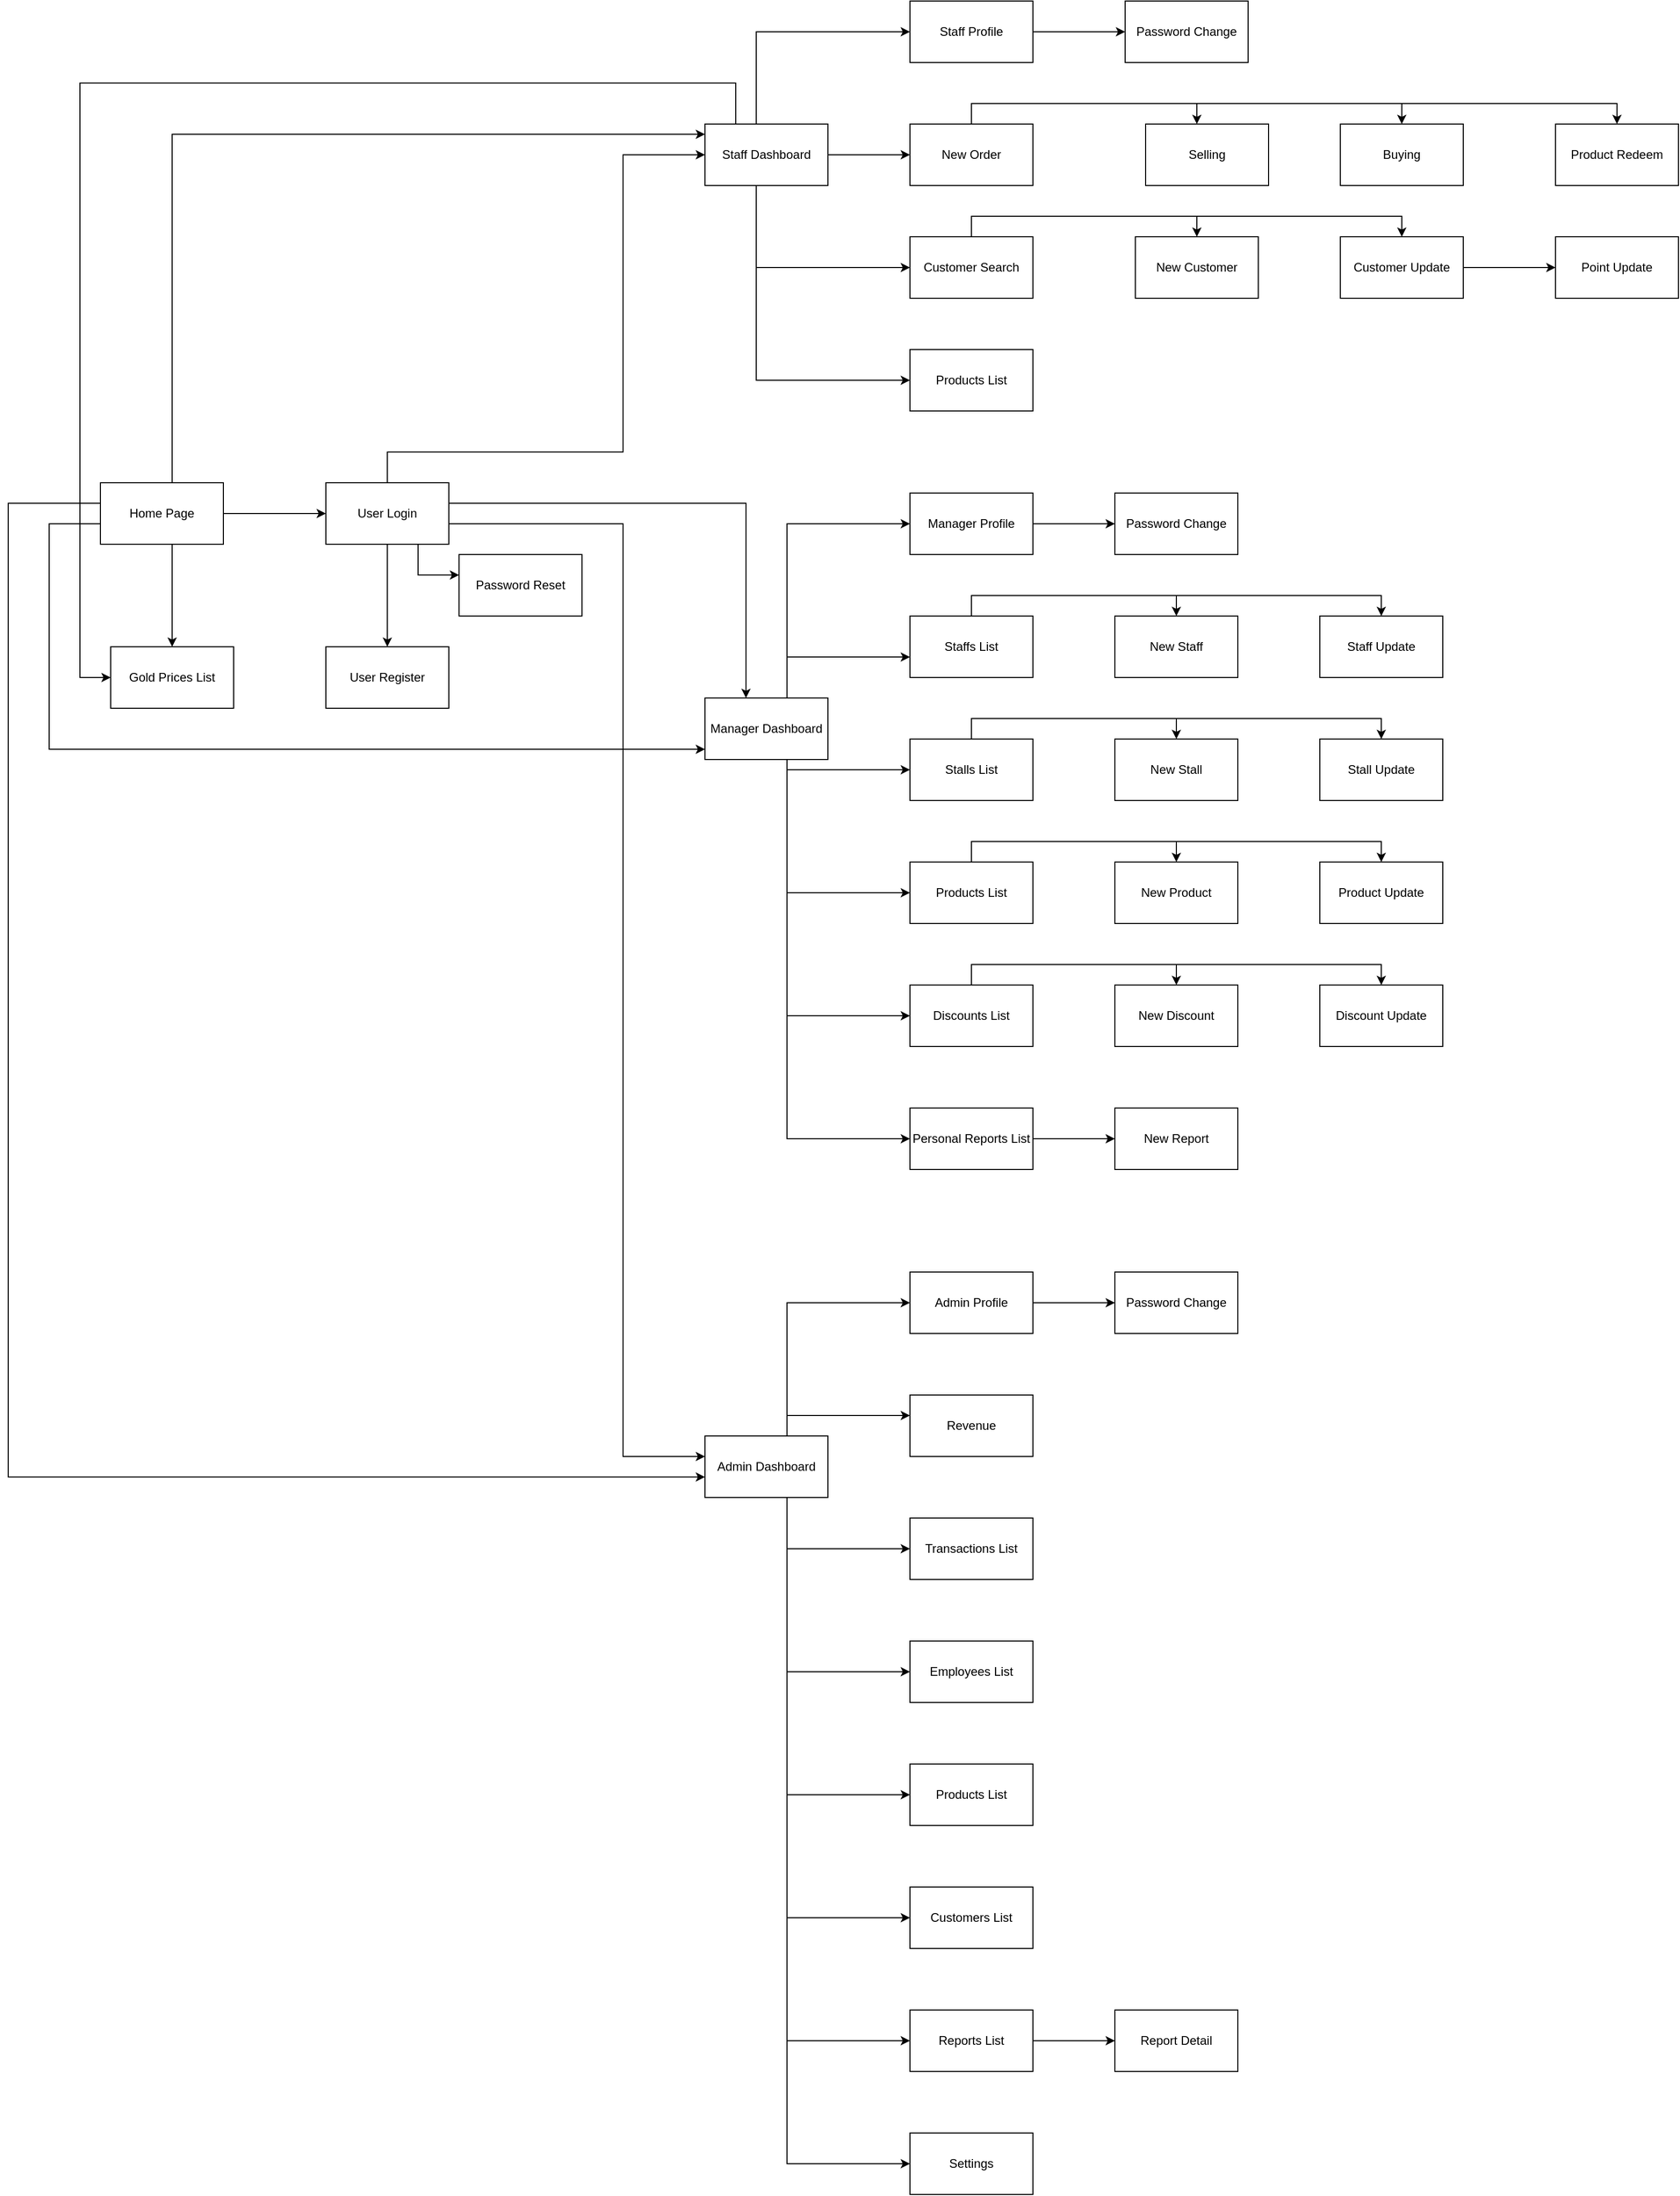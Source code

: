 <mxfile version="24.2.5" type="device">
  <diagram name="Page-1" id="G4qR_mqT6b8QaifLNwS9">
    <mxGraphModel dx="2465" dy="2055" grid="1" gridSize="10" guides="1" tooltips="1" connect="1" arrows="1" fold="1" page="1" pageScale="1" pageWidth="850" pageHeight="1100" math="0" shadow="0">
      <root>
        <mxCell id="0" />
        <mxCell id="1" parent="0" />
        <mxCell id="bk8aG3Un-luhPLsTORoK-37" style="edgeStyle=orthogonalEdgeStyle;rounded=0;orthogonalLoop=1;jettySize=auto;html=1;" parent="1" source="bk8aG3Un-luhPLsTORoK-1" target="bk8aG3Un-luhPLsTORoK-2" edge="1">
          <mxGeometry relative="1" as="geometry" />
        </mxCell>
        <mxCell id="bk8aG3Un-luhPLsTORoK-39" style="edgeStyle=orthogonalEdgeStyle;rounded=0;orthogonalLoop=1;jettySize=auto;html=1;" parent="1" source="bk8aG3Un-luhPLsTORoK-1" target="bk8aG3Un-luhPLsTORoK-8" edge="1">
          <mxGeometry relative="1" as="geometry">
            <Array as="points">
              <mxPoint x="-40" y="360" />
              <mxPoint x="-40" y="360" />
            </Array>
          </mxGeometry>
        </mxCell>
        <mxCell id="bk8aG3Un-luhPLsTORoK-42" style="edgeStyle=orthogonalEdgeStyle;rounded=0;orthogonalLoop=1;jettySize=auto;html=1;" parent="1" source="bk8aG3Un-luhPLsTORoK-1" target="bk8aG3Un-luhPLsTORoK-3" edge="1">
          <mxGeometry relative="1" as="geometry">
            <Array as="points">
              <mxPoint x="-40" y="-70" />
            </Array>
          </mxGeometry>
        </mxCell>
        <mxCell id="vOmblOENLNB5pr9VNzMz-20" style="edgeStyle=orthogonalEdgeStyle;rounded=0;orthogonalLoop=1;jettySize=auto;html=1;" edge="1" parent="1" source="bk8aG3Un-luhPLsTORoK-1" target="vOmblOENLNB5pr9VNzMz-1">
          <mxGeometry relative="1" as="geometry">
            <Array as="points">
              <mxPoint x="-160" y="310" />
              <mxPoint x="-160" y="530" />
            </Array>
          </mxGeometry>
        </mxCell>
        <mxCell id="vOmblOENLNB5pr9VNzMz-67" style="edgeStyle=orthogonalEdgeStyle;rounded=0;orthogonalLoop=1;jettySize=auto;html=1;" edge="1" parent="1">
          <mxGeometry relative="1" as="geometry">
            <mxPoint x="-110" y="310.0" as="sourcePoint" />
            <mxPoint x="480" y="1240.0" as="targetPoint" />
            <Array as="points">
              <mxPoint x="-110" y="290" />
              <mxPoint x="-200" y="290" />
              <mxPoint x="-200" y="1240" />
            </Array>
          </mxGeometry>
        </mxCell>
        <mxCell id="bk8aG3Un-luhPLsTORoK-1" value="Home Page" style="rounded=0;whiteSpace=wrap;html=1;" parent="1" vertex="1">
          <mxGeometry x="-110" y="270" width="120" height="60" as="geometry" />
        </mxCell>
        <mxCell id="bk8aG3Un-luhPLsTORoK-36" style="edgeStyle=orthogonalEdgeStyle;rounded=0;orthogonalLoop=1;jettySize=auto;html=1;" parent="1" source="bk8aG3Un-luhPLsTORoK-2" target="bk8aG3Un-luhPLsTORoK-3" edge="1">
          <mxGeometry relative="1" as="geometry">
            <Array as="points">
              <mxPoint x="170" y="240" />
              <mxPoint x="400" y="240" />
              <mxPoint x="400" y="-50" />
            </Array>
          </mxGeometry>
        </mxCell>
        <mxCell id="bk8aG3Un-luhPLsTORoK-38" style="edgeStyle=orthogonalEdgeStyle;rounded=0;orthogonalLoop=1;jettySize=auto;html=1;" parent="1" source="bk8aG3Un-luhPLsTORoK-2" target="bk8aG3Un-luhPLsTORoK-6" edge="1">
          <mxGeometry relative="1" as="geometry" />
        </mxCell>
        <mxCell id="bk8aG3Un-luhPLsTORoK-40" style="edgeStyle=orthogonalEdgeStyle;rounded=0;orthogonalLoop=1;jettySize=auto;html=1;" parent="1" source="bk8aG3Un-luhPLsTORoK-2" target="bk8aG3Un-luhPLsTORoK-7" edge="1">
          <mxGeometry relative="1" as="geometry">
            <Array as="points">
              <mxPoint x="200" y="360" />
              <mxPoint x="330" y="360" />
            </Array>
          </mxGeometry>
        </mxCell>
        <mxCell id="vOmblOENLNB5pr9VNzMz-19" style="edgeStyle=orthogonalEdgeStyle;rounded=0;orthogonalLoop=1;jettySize=auto;html=1;" edge="1" parent="1" source="bk8aG3Un-luhPLsTORoK-2" target="vOmblOENLNB5pr9VNzMz-1">
          <mxGeometry relative="1" as="geometry">
            <Array as="points">
              <mxPoint x="520" y="290" />
            </Array>
          </mxGeometry>
        </mxCell>
        <mxCell id="vOmblOENLNB5pr9VNzMz-66" style="edgeStyle=orthogonalEdgeStyle;rounded=0;orthogonalLoop=1;jettySize=auto;html=1;" edge="1" parent="1" source="bk8aG3Un-luhPLsTORoK-2" target="vOmblOENLNB5pr9VNzMz-39">
          <mxGeometry relative="1" as="geometry">
            <Array as="points">
              <mxPoint x="400" y="310" />
              <mxPoint x="400" y="1220" />
            </Array>
          </mxGeometry>
        </mxCell>
        <mxCell id="bk8aG3Un-luhPLsTORoK-2" value="User Login" style="rounded=0;whiteSpace=wrap;html=1;" parent="1" vertex="1">
          <mxGeometry x="110" y="270" width="120" height="60" as="geometry" />
        </mxCell>
        <mxCell id="bk8aG3Un-luhPLsTORoK-28" style="edgeStyle=orthogonalEdgeStyle;rounded=0;orthogonalLoop=1;jettySize=auto;html=1;" parent="1" source="bk8aG3Un-luhPLsTORoK-3" target="bk8aG3Un-luhPLsTORoK-10" edge="1">
          <mxGeometry relative="1" as="geometry" />
        </mxCell>
        <mxCell id="bk8aG3Un-luhPLsTORoK-29" style="edgeStyle=orthogonalEdgeStyle;rounded=0;orthogonalLoop=1;jettySize=auto;html=1;" parent="1" source="bk8aG3Un-luhPLsTORoK-3" target="bk8aG3Un-luhPLsTORoK-11" edge="1">
          <mxGeometry relative="1" as="geometry">
            <Array as="points">
              <mxPoint x="530" y="60" />
            </Array>
          </mxGeometry>
        </mxCell>
        <mxCell id="bk8aG3Un-luhPLsTORoK-30" style="edgeStyle=orthogonalEdgeStyle;rounded=0;orthogonalLoop=1;jettySize=auto;html=1;" parent="1" source="bk8aG3Un-luhPLsTORoK-3" target="bk8aG3Un-luhPLsTORoK-19" edge="1">
          <mxGeometry relative="1" as="geometry">
            <Array as="points">
              <mxPoint x="530" y="170" />
            </Array>
          </mxGeometry>
        </mxCell>
        <mxCell id="bk8aG3Un-luhPLsTORoK-31" style="edgeStyle=orthogonalEdgeStyle;rounded=0;orthogonalLoop=1;jettySize=auto;html=1;" parent="1" source="bk8aG3Un-luhPLsTORoK-3" target="bk8aG3Un-luhPLsTORoK-9" edge="1">
          <mxGeometry relative="1" as="geometry">
            <Array as="points">
              <mxPoint x="530" y="-170" />
            </Array>
          </mxGeometry>
        </mxCell>
        <mxCell id="vOmblOENLNB5pr9VNzMz-73" style="edgeStyle=orthogonalEdgeStyle;rounded=0;orthogonalLoop=1;jettySize=auto;html=1;" edge="1" parent="1" source="bk8aG3Un-luhPLsTORoK-3" target="bk8aG3Un-luhPLsTORoK-8">
          <mxGeometry relative="1" as="geometry">
            <Array as="points">
              <mxPoint x="510" y="-120" />
              <mxPoint x="-130" y="-120" />
              <mxPoint x="-130" y="460" />
            </Array>
          </mxGeometry>
        </mxCell>
        <mxCell id="bk8aG3Un-luhPLsTORoK-3" value="Staff Dashboard" style="rounded=0;whiteSpace=wrap;html=1;" parent="1" vertex="1">
          <mxGeometry x="480" y="-80" width="120" height="60" as="geometry" />
        </mxCell>
        <mxCell id="bk8aG3Un-luhPLsTORoK-6" value="User Register" style="rounded=0;whiteSpace=wrap;html=1;" parent="1" vertex="1">
          <mxGeometry x="110" y="430" width="120" height="60" as="geometry" />
        </mxCell>
        <mxCell id="bk8aG3Un-luhPLsTORoK-7" value="Password Reset" style="rounded=0;whiteSpace=wrap;html=1;" parent="1" vertex="1">
          <mxGeometry x="240" y="340" width="120" height="60" as="geometry" />
        </mxCell>
        <mxCell id="bk8aG3Un-luhPLsTORoK-8" value="Gold Prices List" style="rounded=0;whiteSpace=wrap;html=1;" parent="1" vertex="1">
          <mxGeometry x="-100" y="430" width="120" height="60" as="geometry" />
        </mxCell>
        <mxCell id="bk8aG3Un-luhPLsTORoK-44" style="edgeStyle=orthogonalEdgeStyle;rounded=0;orthogonalLoop=1;jettySize=auto;html=1;" parent="1" source="bk8aG3Un-luhPLsTORoK-9" target="bk8aG3Un-luhPLsTORoK-43" edge="1">
          <mxGeometry relative="1" as="geometry" />
        </mxCell>
        <mxCell id="bk8aG3Un-luhPLsTORoK-9" value="Staff Profile" style="rounded=0;whiteSpace=wrap;html=1;" parent="1" vertex="1">
          <mxGeometry x="680" y="-200" width="120" height="60" as="geometry" />
        </mxCell>
        <mxCell id="bk8aG3Un-luhPLsTORoK-33" style="edgeStyle=orthogonalEdgeStyle;rounded=0;orthogonalLoop=1;jettySize=auto;html=1;" parent="1" source="bk8aG3Un-luhPLsTORoK-10" target="bk8aG3Un-luhPLsTORoK-12" edge="1">
          <mxGeometry relative="1" as="geometry">
            <Array as="points">
              <mxPoint x="740" y="-100" />
              <mxPoint x="960" y="-100" />
            </Array>
          </mxGeometry>
        </mxCell>
        <mxCell id="bk8aG3Un-luhPLsTORoK-34" style="edgeStyle=orthogonalEdgeStyle;rounded=0;orthogonalLoop=1;jettySize=auto;html=1;" parent="1" source="bk8aG3Un-luhPLsTORoK-10" target="bk8aG3Un-luhPLsTORoK-13" edge="1">
          <mxGeometry relative="1" as="geometry">
            <Array as="points">
              <mxPoint x="740" y="-100" />
              <mxPoint x="1160" y="-100" />
            </Array>
          </mxGeometry>
        </mxCell>
        <mxCell id="bk8aG3Un-luhPLsTORoK-35" style="edgeStyle=orthogonalEdgeStyle;rounded=0;orthogonalLoop=1;jettySize=auto;html=1;" parent="1" source="bk8aG3Un-luhPLsTORoK-10" target="bk8aG3Un-luhPLsTORoK-14" edge="1">
          <mxGeometry relative="1" as="geometry">
            <Array as="points">
              <mxPoint x="740" y="-100" />
              <mxPoint x="1370" y="-100" />
            </Array>
          </mxGeometry>
        </mxCell>
        <mxCell id="bk8aG3Un-luhPLsTORoK-10" value="New Order" style="rounded=0;whiteSpace=wrap;html=1;" parent="1" vertex="1">
          <mxGeometry x="680" y="-80" width="120" height="60" as="geometry" />
        </mxCell>
        <mxCell id="bk8aG3Un-luhPLsTORoK-26" style="edgeStyle=orthogonalEdgeStyle;rounded=0;orthogonalLoop=1;jettySize=auto;html=1;" parent="1" source="bk8aG3Un-luhPLsTORoK-11" target="bk8aG3Un-luhPLsTORoK-15" edge="1">
          <mxGeometry relative="1" as="geometry">
            <Array as="points">
              <mxPoint x="740" y="10" />
              <mxPoint x="960" y="10" />
            </Array>
          </mxGeometry>
        </mxCell>
        <mxCell id="bk8aG3Un-luhPLsTORoK-27" style="edgeStyle=orthogonalEdgeStyle;rounded=0;orthogonalLoop=1;jettySize=auto;html=1;" parent="1" source="bk8aG3Un-luhPLsTORoK-11" target="bk8aG3Un-luhPLsTORoK-23" edge="1">
          <mxGeometry relative="1" as="geometry">
            <Array as="points">
              <mxPoint x="740" y="10" />
              <mxPoint x="1160" y="10" />
            </Array>
          </mxGeometry>
        </mxCell>
        <mxCell id="bk8aG3Un-luhPLsTORoK-11" value="Customer Search" style="rounded=0;whiteSpace=wrap;html=1;" parent="1" vertex="1">
          <mxGeometry x="680" y="30" width="120" height="60" as="geometry" />
        </mxCell>
        <mxCell id="bk8aG3Un-luhPLsTORoK-12" value="Selling" style="rounded=0;whiteSpace=wrap;html=1;" parent="1" vertex="1">
          <mxGeometry x="910" y="-80" width="120" height="60" as="geometry" />
        </mxCell>
        <mxCell id="bk8aG3Un-luhPLsTORoK-13" value="Buying" style="rounded=0;whiteSpace=wrap;html=1;" parent="1" vertex="1">
          <mxGeometry x="1100" y="-80" width="120" height="60" as="geometry" />
        </mxCell>
        <mxCell id="bk8aG3Un-luhPLsTORoK-14" value="Product Redeem" style="rounded=0;whiteSpace=wrap;html=1;" parent="1" vertex="1">
          <mxGeometry x="1310" y="-80" width="120" height="60" as="geometry" />
        </mxCell>
        <mxCell id="bk8aG3Un-luhPLsTORoK-15" value="New Customer" style="rounded=0;whiteSpace=wrap;html=1;" parent="1" vertex="1">
          <mxGeometry x="900" y="30" width="120" height="60" as="geometry" />
        </mxCell>
        <mxCell id="bk8aG3Un-luhPLsTORoK-16" value="Point Update" style="rounded=0;whiteSpace=wrap;html=1;" parent="1" vertex="1">
          <mxGeometry x="1310" y="30" width="120" height="60" as="geometry" />
        </mxCell>
        <mxCell id="bk8aG3Un-luhPLsTORoK-19" value="Products List" style="rounded=0;whiteSpace=wrap;html=1;" parent="1" vertex="1">
          <mxGeometry x="680" y="140" width="120" height="60" as="geometry" />
        </mxCell>
        <mxCell id="bk8aG3Un-luhPLsTORoK-24" style="edgeStyle=orthogonalEdgeStyle;rounded=0;orthogonalLoop=1;jettySize=auto;html=1;" parent="1" source="bk8aG3Un-luhPLsTORoK-23" target="bk8aG3Un-luhPLsTORoK-16" edge="1">
          <mxGeometry relative="1" as="geometry" />
        </mxCell>
        <mxCell id="bk8aG3Un-luhPLsTORoK-23" value="Customer Update" style="rounded=0;whiteSpace=wrap;html=1;" parent="1" vertex="1">
          <mxGeometry x="1100" y="30" width="120" height="60" as="geometry" />
        </mxCell>
        <mxCell id="bk8aG3Un-luhPLsTORoK-43" value="Password Change" style="rounded=0;whiteSpace=wrap;html=1;" parent="1" vertex="1">
          <mxGeometry x="890" y="-200" width="120" height="60" as="geometry" />
        </mxCell>
        <mxCell id="vOmblOENLNB5pr9VNzMz-21" style="edgeStyle=orthogonalEdgeStyle;rounded=0;orthogonalLoop=1;jettySize=auto;html=1;" edge="1" parent="1" source="vOmblOENLNB5pr9VNzMz-1" target="vOmblOENLNB5pr9VNzMz-2">
          <mxGeometry relative="1" as="geometry">
            <Array as="points">
              <mxPoint x="560" y="310" />
            </Array>
          </mxGeometry>
        </mxCell>
        <mxCell id="vOmblOENLNB5pr9VNzMz-22" style="edgeStyle=orthogonalEdgeStyle;rounded=0;orthogonalLoop=1;jettySize=auto;html=1;" edge="1" parent="1" source="vOmblOENLNB5pr9VNzMz-1" target="vOmblOENLNB5pr9VNzMz-4">
          <mxGeometry relative="1" as="geometry">
            <Array as="points">
              <mxPoint x="560" y="440" />
            </Array>
          </mxGeometry>
        </mxCell>
        <mxCell id="vOmblOENLNB5pr9VNzMz-23" style="edgeStyle=orthogonalEdgeStyle;rounded=0;orthogonalLoop=1;jettySize=auto;html=1;" edge="1" parent="1" source="vOmblOENLNB5pr9VNzMz-1" target="vOmblOENLNB5pr9VNzMz-8">
          <mxGeometry relative="1" as="geometry">
            <Array as="points">
              <mxPoint x="560" y="550" />
            </Array>
          </mxGeometry>
        </mxCell>
        <mxCell id="vOmblOENLNB5pr9VNzMz-24" style="edgeStyle=orthogonalEdgeStyle;rounded=0;orthogonalLoop=1;jettySize=auto;html=1;" edge="1" parent="1" source="vOmblOENLNB5pr9VNzMz-1" target="vOmblOENLNB5pr9VNzMz-11">
          <mxGeometry relative="1" as="geometry">
            <Array as="points">
              <mxPoint x="560" y="670" />
            </Array>
          </mxGeometry>
        </mxCell>
        <mxCell id="vOmblOENLNB5pr9VNzMz-32" style="edgeStyle=orthogonalEdgeStyle;rounded=0;orthogonalLoop=1;jettySize=auto;html=1;" edge="1" parent="1" source="vOmblOENLNB5pr9VNzMz-1" target="vOmblOENLNB5pr9VNzMz-14">
          <mxGeometry relative="1" as="geometry">
            <Array as="points">
              <mxPoint x="560" y="790" />
            </Array>
          </mxGeometry>
        </mxCell>
        <mxCell id="vOmblOENLNB5pr9VNzMz-33" style="edgeStyle=orthogonalEdgeStyle;rounded=0;orthogonalLoop=1;jettySize=auto;html=1;" edge="1" parent="1" source="vOmblOENLNB5pr9VNzMz-1" target="vOmblOENLNB5pr9VNzMz-17">
          <mxGeometry relative="1" as="geometry">
            <Array as="points">
              <mxPoint x="560" y="910" />
            </Array>
          </mxGeometry>
        </mxCell>
        <mxCell id="vOmblOENLNB5pr9VNzMz-1" value="Manager Dashboard" style="rounded=0;whiteSpace=wrap;html=1;" vertex="1" parent="1">
          <mxGeometry x="480" y="480" width="120" height="60" as="geometry" />
        </mxCell>
        <mxCell id="vOmblOENLNB5pr9VNzMz-25" value="" style="edgeStyle=orthogonalEdgeStyle;rounded=0;orthogonalLoop=1;jettySize=auto;html=1;" edge="1" parent="1" source="vOmblOENLNB5pr9VNzMz-2" target="vOmblOENLNB5pr9VNzMz-3">
          <mxGeometry relative="1" as="geometry" />
        </mxCell>
        <mxCell id="vOmblOENLNB5pr9VNzMz-2" value="Manager Profile" style="rounded=0;whiteSpace=wrap;html=1;" vertex="1" parent="1">
          <mxGeometry x="680" y="280" width="120" height="60" as="geometry" />
        </mxCell>
        <mxCell id="vOmblOENLNB5pr9VNzMz-3" value="Password Change" style="rounded=0;whiteSpace=wrap;html=1;" vertex="1" parent="1">
          <mxGeometry x="880" y="280" width="120" height="60" as="geometry" />
        </mxCell>
        <mxCell id="vOmblOENLNB5pr9VNzMz-26" value="" style="edgeStyle=orthogonalEdgeStyle;rounded=0;orthogonalLoop=1;jettySize=auto;html=1;" edge="1" parent="1" source="vOmblOENLNB5pr9VNzMz-4" target="vOmblOENLNB5pr9VNzMz-5">
          <mxGeometry relative="1" as="geometry">
            <Array as="points">
              <mxPoint x="740" y="380" />
              <mxPoint x="940" y="380" />
            </Array>
          </mxGeometry>
        </mxCell>
        <mxCell id="vOmblOENLNB5pr9VNzMz-27" style="edgeStyle=orthogonalEdgeStyle;rounded=0;orthogonalLoop=1;jettySize=auto;html=1;" edge="1" parent="1" source="vOmblOENLNB5pr9VNzMz-4" target="vOmblOENLNB5pr9VNzMz-6">
          <mxGeometry relative="1" as="geometry">
            <Array as="points">
              <mxPoint x="740" y="380" />
              <mxPoint x="1140" y="380" />
            </Array>
          </mxGeometry>
        </mxCell>
        <mxCell id="vOmblOENLNB5pr9VNzMz-4" value="Staffs List" style="rounded=0;whiteSpace=wrap;html=1;" vertex="1" parent="1">
          <mxGeometry x="680" y="400" width="120" height="60" as="geometry" />
        </mxCell>
        <mxCell id="vOmblOENLNB5pr9VNzMz-5" value="New Staff" style="rounded=0;whiteSpace=wrap;html=1;" vertex="1" parent="1">
          <mxGeometry x="880" y="400" width="120" height="60" as="geometry" />
        </mxCell>
        <mxCell id="vOmblOENLNB5pr9VNzMz-6" value="Staff Update" style="rounded=0;whiteSpace=wrap;html=1;" vertex="1" parent="1">
          <mxGeometry x="1080" y="400" width="120" height="60" as="geometry" />
        </mxCell>
        <mxCell id="vOmblOENLNB5pr9VNzMz-28" value="" style="edgeStyle=orthogonalEdgeStyle;rounded=0;orthogonalLoop=1;jettySize=auto;html=1;" edge="1" parent="1" source="vOmblOENLNB5pr9VNzMz-8" target="vOmblOENLNB5pr9VNzMz-9">
          <mxGeometry relative="1" as="geometry">
            <Array as="points">
              <mxPoint x="740" y="500" />
              <mxPoint x="940" y="500" />
            </Array>
          </mxGeometry>
        </mxCell>
        <mxCell id="vOmblOENLNB5pr9VNzMz-29" style="edgeStyle=orthogonalEdgeStyle;rounded=0;orthogonalLoop=1;jettySize=auto;html=1;" edge="1" parent="1" source="vOmblOENLNB5pr9VNzMz-8" target="vOmblOENLNB5pr9VNzMz-10">
          <mxGeometry relative="1" as="geometry">
            <Array as="points">
              <mxPoint x="740" y="500" />
              <mxPoint x="1140" y="500" />
            </Array>
          </mxGeometry>
        </mxCell>
        <mxCell id="vOmblOENLNB5pr9VNzMz-8" value="Stalls List" style="rounded=0;whiteSpace=wrap;html=1;" vertex="1" parent="1">
          <mxGeometry x="680" y="520" width="120" height="60" as="geometry" />
        </mxCell>
        <mxCell id="vOmblOENLNB5pr9VNzMz-9" value="New Stall" style="rounded=0;whiteSpace=wrap;html=1;" vertex="1" parent="1">
          <mxGeometry x="880" y="520" width="120" height="60" as="geometry" />
        </mxCell>
        <mxCell id="vOmblOENLNB5pr9VNzMz-10" value="Stall Update" style="rounded=0;whiteSpace=wrap;html=1;" vertex="1" parent="1">
          <mxGeometry x="1080" y="520" width="120" height="60" as="geometry" />
        </mxCell>
        <mxCell id="vOmblOENLNB5pr9VNzMz-30" value="" style="edgeStyle=orthogonalEdgeStyle;rounded=0;orthogonalLoop=1;jettySize=auto;html=1;" edge="1" parent="1" source="vOmblOENLNB5pr9VNzMz-11" target="vOmblOENLNB5pr9VNzMz-12">
          <mxGeometry relative="1" as="geometry">
            <Array as="points">
              <mxPoint x="740" y="620" />
              <mxPoint x="940" y="620" />
            </Array>
          </mxGeometry>
        </mxCell>
        <mxCell id="vOmblOENLNB5pr9VNzMz-31" style="edgeStyle=orthogonalEdgeStyle;rounded=0;orthogonalLoop=1;jettySize=auto;html=1;" edge="1" parent="1" source="vOmblOENLNB5pr9VNzMz-11" target="vOmblOENLNB5pr9VNzMz-13">
          <mxGeometry relative="1" as="geometry">
            <Array as="points">
              <mxPoint x="740" y="620" />
              <mxPoint x="1140" y="620" />
            </Array>
          </mxGeometry>
        </mxCell>
        <mxCell id="vOmblOENLNB5pr9VNzMz-11" value="Products List" style="rounded=0;whiteSpace=wrap;html=1;" vertex="1" parent="1">
          <mxGeometry x="680" y="640" width="120" height="60" as="geometry" />
        </mxCell>
        <mxCell id="vOmblOENLNB5pr9VNzMz-12" value="New Product" style="rounded=0;whiteSpace=wrap;html=1;" vertex="1" parent="1">
          <mxGeometry x="880" y="640" width="120" height="60" as="geometry" />
        </mxCell>
        <mxCell id="vOmblOENLNB5pr9VNzMz-13" value="Product Update" style="rounded=0;whiteSpace=wrap;html=1;" vertex="1" parent="1">
          <mxGeometry x="1080" y="640" width="120" height="60" as="geometry" />
        </mxCell>
        <mxCell id="vOmblOENLNB5pr9VNzMz-34" value="" style="edgeStyle=orthogonalEdgeStyle;rounded=0;orthogonalLoop=1;jettySize=auto;html=1;" edge="1" parent="1" source="vOmblOENLNB5pr9VNzMz-14" target="vOmblOENLNB5pr9VNzMz-15">
          <mxGeometry relative="1" as="geometry">
            <Array as="points">
              <mxPoint x="740" y="740" />
              <mxPoint x="940" y="740" />
            </Array>
          </mxGeometry>
        </mxCell>
        <mxCell id="vOmblOENLNB5pr9VNzMz-35" style="edgeStyle=orthogonalEdgeStyle;rounded=0;orthogonalLoop=1;jettySize=auto;html=1;" edge="1" parent="1" source="vOmblOENLNB5pr9VNzMz-14" target="vOmblOENLNB5pr9VNzMz-16">
          <mxGeometry relative="1" as="geometry">
            <Array as="points">
              <mxPoint x="740" y="740" />
              <mxPoint x="1140" y="740" />
            </Array>
          </mxGeometry>
        </mxCell>
        <mxCell id="vOmblOENLNB5pr9VNzMz-14" value="Discounts List" style="rounded=0;whiteSpace=wrap;html=1;" vertex="1" parent="1">
          <mxGeometry x="680" y="760" width="120" height="60" as="geometry" />
        </mxCell>
        <mxCell id="vOmblOENLNB5pr9VNzMz-15" value="New Discount" style="rounded=0;whiteSpace=wrap;html=1;" vertex="1" parent="1">
          <mxGeometry x="880" y="760" width="120" height="60" as="geometry" />
        </mxCell>
        <mxCell id="vOmblOENLNB5pr9VNzMz-16" value="Discount Update" style="rounded=0;whiteSpace=wrap;html=1;" vertex="1" parent="1">
          <mxGeometry x="1080" y="760" width="120" height="60" as="geometry" />
        </mxCell>
        <mxCell id="vOmblOENLNB5pr9VNzMz-36" value="" style="edgeStyle=orthogonalEdgeStyle;rounded=0;orthogonalLoop=1;jettySize=auto;html=1;" edge="1" parent="1" source="vOmblOENLNB5pr9VNzMz-17" target="vOmblOENLNB5pr9VNzMz-18">
          <mxGeometry relative="1" as="geometry" />
        </mxCell>
        <mxCell id="vOmblOENLNB5pr9VNzMz-17" value="Personal Reports List" style="rounded=0;whiteSpace=wrap;html=1;" vertex="1" parent="1">
          <mxGeometry x="680" y="880" width="120" height="60" as="geometry" />
        </mxCell>
        <mxCell id="vOmblOENLNB5pr9VNzMz-18" value="New Report" style="rounded=0;whiteSpace=wrap;html=1;" vertex="1" parent="1">
          <mxGeometry x="880" y="880" width="120" height="60" as="geometry" />
        </mxCell>
        <mxCell id="vOmblOENLNB5pr9VNzMz-56" style="edgeStyle=orthogonalEdgeStyle;rounded=0;orthogonalLoop=1;jettySize=auto;html=1;" edge="1" parent="1" source="vOmblOENLNB5pr9VNzMz-39" target="vOmblOENLNB5pr9VNzMz-40">
          <mxGeometry relative="1" as="geometry">
            <Array as="points">
              <mxPoint x="560" y="1070" />
            </Array>
          </mxGeometry>
        </mxCell>
        <mxCell id="vOmblOENLNB5pr9VNzMz-57" style="edgeStyle=orthogonalEdgeStyle;rounded=0;orthogonalLoop=1;jettySize=auto;html=1;" edge="1" parent="1" source="vOmblOENLNB5pr9VNzMz-39" target="vOmblOENLNB5pr9VNzMz-43">
          <mxGeometry relative="1" as="geometry">
            <Array as="points">
              <mxPoint x="560" y="1180" />
            </Array>
          </mxGeometry>
        </mxCell>
        <mxCell id="vOmblOENLNB5pr9VNzMz-58" style="edgeStyle=orthogonalEdgeStyle;rounded=0;orthogonalLoop=1;jettySize=auto;html=1;" edge="1" parent="1" source="vOmblOENLNB5pr9VNzMz-39" target="vOmblOENLNB5pr9VNzMz-44">
          <mxGeometry relative="1" as="geometry">
            <Array as="points">
              <mxPoint x="560" y="1310" />
            </Array>
          </mxGeometry>
        </mxCell>
        <mxCell id="vOmblOENLNB5pr9VNzMz-59" style="edgeStyle=orthogonalEdgeStyle;rounded=0;orthogonalLoop=1;jettySize=auto;html=1;" edge="1" parent="1" source="vOmblOENLNB5pr9VNzMz-39" target="vOmblOENLNB5pr9VNzMz-48">
          <mxGeometry relative="1" as="geometry">
            <Array as="points">
              <mxPoint x="560" y="1430" />
            </Array>
          </mxGeometry>
        </mxCell>
        <mxCell id="vOmblOENLNB5pr9VNzMz-60" style="edgeStyle=orthogonalEdgeStyle;rounded=0;orthogonalLoop=1;jettySize=auto;html=1;" edge="1" parent="1" source="vOmblOENLNB5pr9VNzMz-39" target="vOmblOENLNB5pr9VNzMz-55">
          <mxGeometry relative="1" as="geometry">
            <Array as="points">
              <mxPoint x="560" y="1550" />
            </Array>
          </mxGeometry>
        </mxCell>
        <mxCell id="vOmblOENLNB5pr9VNzMz-62" style="edgeStyle=orthogonalEdgeStyle;rounded=0;orthogonalLoop=1;jettySize=auto;html=1;" edge="1" parent="1" source="vOmblOENLNB5pr9VNzMz-39" target="vOmblOENLNB5pr9VNzMz-61">
          <mxGeometry relative="1" as="geometry">
            <Array as="points">
              <mxPoint x="560" y="1670" />
            </Array>
          </mxGeometry>
        </mxCell>
        <mxCell id="vOmblOENLNB5pr9VNzMz-63" style="edgeStyle=orthogonalEdgeStyle;rounded=0;orthogonalLoop=1;jettySize=auto;html=1;" edge="1" parent="1" source="vOmblOENLNB5pr9VNzMz-39" target="vOmblOENLNB5pr9VNzMz-47">
          <mxGeometry relative="1" as="geometry">
            <Array as="points">
              <mxPoint x="560" y="1790" />
            </Array>
          </mxGeometry>
        </mxCell>
        <mxCell id="vOmblOENLNB5pr9VNzMz-71" style="edgeStyle=orthogonalEdgeStyle;rounded=0;orthogonalLoop=1;jettySize=auto;html=1;" edge="1" parent="1" source="vOmblOENLNB5pr9VNzMz-39" target="vOmblOENLNB5pr9VNzMz-70">
          <mxGeometry relative="1" as="geometry">
            <Array as="points">
              <mxPoint x="560" y="1910" />
            </Array>
          </mxGeometry>
        </mxCell>
        <mxCell id="vOmblOENLNB5pr9VNzMz-39" value="Admin Dashboard" style="rounded=0;whiteSpace=wrap;html=1;" vertex="1" parent="1">
          <mxGeometry x="480" y="1200" width="120" height="60" as="geometry" />
        </mxCell>
        <mxCell id="vOmblOENLNB5pr9VNzMz-65" value="" style="edgeStyle=orthogonalEdgeStyle;rounded=0;orthogonalLoop=1;jettySize=auto;html=1;" edge="1" parent="1" source="vOmblOENLNB5pr9VNzMz-40" target="vOmblOENLNB5pr9VNzMz-41">
          <mxGeometry relative="1" as="geometry" />
        </mxCell>
        <mxCell id="vOmblOENLNB5pr9VNzMz-40" value="Admin Profile" style="rounded=0;whiteSpace=wrap;html=1;" vertex="1" parent="1">
          <mxGeometry x="680" y="1040" width="120" height="60" as="geometry" />
        </mxCell>
        <mxCell id="vOmblOENLNB5pr9VNzMz-41" value="Password Change" style="rounded=0;whiteSpace=wrap;html=1;" vertex="1" parent="1">
          <mxGeometry x="880" y="1040" width="120" height="60" as="geometry" />
        </mxCell>
        <mxCell id="vOmblOENLNB5pr9VNzMz-43" value="Revenue" style="rounded=0;whiteSpace=wrap;html=1;" vertex="1" parent="1">
          <mxGeometry x="680" y="1160" width="120" height="60" as="geometry" />
        </mxCell>
        <mxCell id="vOmblOENLNB5pr9VNzMz-44" value="Transactions List" style="rounded=0;whiteSpace=wrap;html=1;" vertex="1" parent="1">
          <mxGeometry x="680" y="1280" width="120" height="60" as="geometry" />
        </mxCell>
        <mxCell id="vOmblOENLNB5pr9VNzMz-72" value="" style="edgeStyle=orthogonalEdgeStyle;rounded=0;orthogonalLoop=1;jettySize=auto;html=1;" edge="1" parent="1" source="vOmblOENLNB5pr9VNzMz-47" target="vOmblOENLNB5pr9VNzMz-69">
          <mxGeometry relative="1" as="geometry" />
        </mxCell>
        <mxCell id="vOmblOENLNB5pr9VNzMz-47" value="Reports List" style="rounded=0;whiteSpace=wrap;html=1;" vertex="1" parent="1">
          <mxGeometry x="680" y="1760" width="120" height="60" as="geometry" />
        </mxCell>
        <mxCell id="vOmblOENLNB5pr9VNzMz-48" value="Employees List" style="rounded=0;whiteSpace=wrap;html=1;" vertex="1" parent="1">
          <mxGeometry x="680" y="1400" width="120" height="60" as="geometry" />
        </mxCell>
        <mxCell id="vOmblOENLNB5pr9VNzMz-55" value="Products List" style="rounded=0;whiteSpace=wrap;html=1;" vertex="1" parent="1">
          <mxGeometry x="680" y="1520" width="120" height="60" as="geometry" />
        </mxCell>
        <mxCell id="vOmblOENLNB5pr9VNzMz-61" value="Customers List" style="rounded=0;whiteSpace=wrap;html=1;" vertex="1" parent="1">
          <mxGeometry x="680" y="1640" width="120" height="60" as="geometry" />
        </mxCell>
        <mxCell id="vOmblOENLNB5pr9VNzMz-69" value="Report Detail" style="rounded=0;whiteSpace=wrap;html=1;" vertex="1" parent="1">
          <mxGeometry x="880" y="1760" width="120" height="60" as="geometry" />
        </mxCell>
        <mxCell id="vOmblOENLNB5pr9VNzMz-70" value="Settings" style="rounded=0;whiteSpace=wrap;html=1;" vertex="1" parent="1">
          <mxGeometry x="680" y="1880" width="120" height="60" as="geometry" />
        </mxCell>
      </root>
    </mxGraphModel>
  </diagram>
</mxfile>
